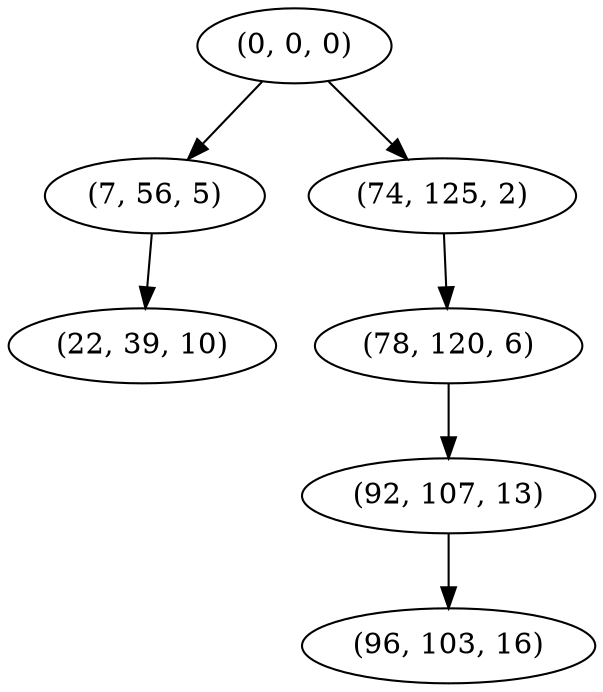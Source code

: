 digraph tree {
    "(0, 0, 0)";
    "(7, 56, 5)";
    "(22, 39, 10)";
    "(74, 125, 2)";
    "(78, 120, 6)";
    "(92, 107, 13)";
    "(96, 103, 16)";
    "(0, 0, 0)" -> "(7, 56, 5)";
    "(0, 0, 0)" -> "(74, 125, 2)";
    "(7, 56, 5)" -> "(22, 39, 10)";
    "(74, 125, 2)" -> "(78, 120, 6)";
    "(78, 120, 6)" -> "(92, 107, 13)";
    "(92, 107, 13)" -> "(96, 103, 16)";
}
